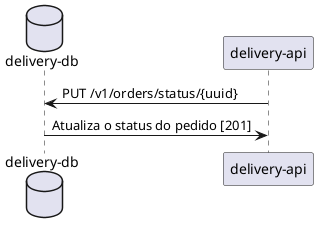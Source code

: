 @startuml Fluxo de atualização do status do pedido do usuário
database "delivery-db"
"delivery-api" -> "delivery-db" : PUT /v1/orders/status/{uuid}
"delivery-db"  -> "delivery-api" : Atualiza o status do pedido [201]
@enduml